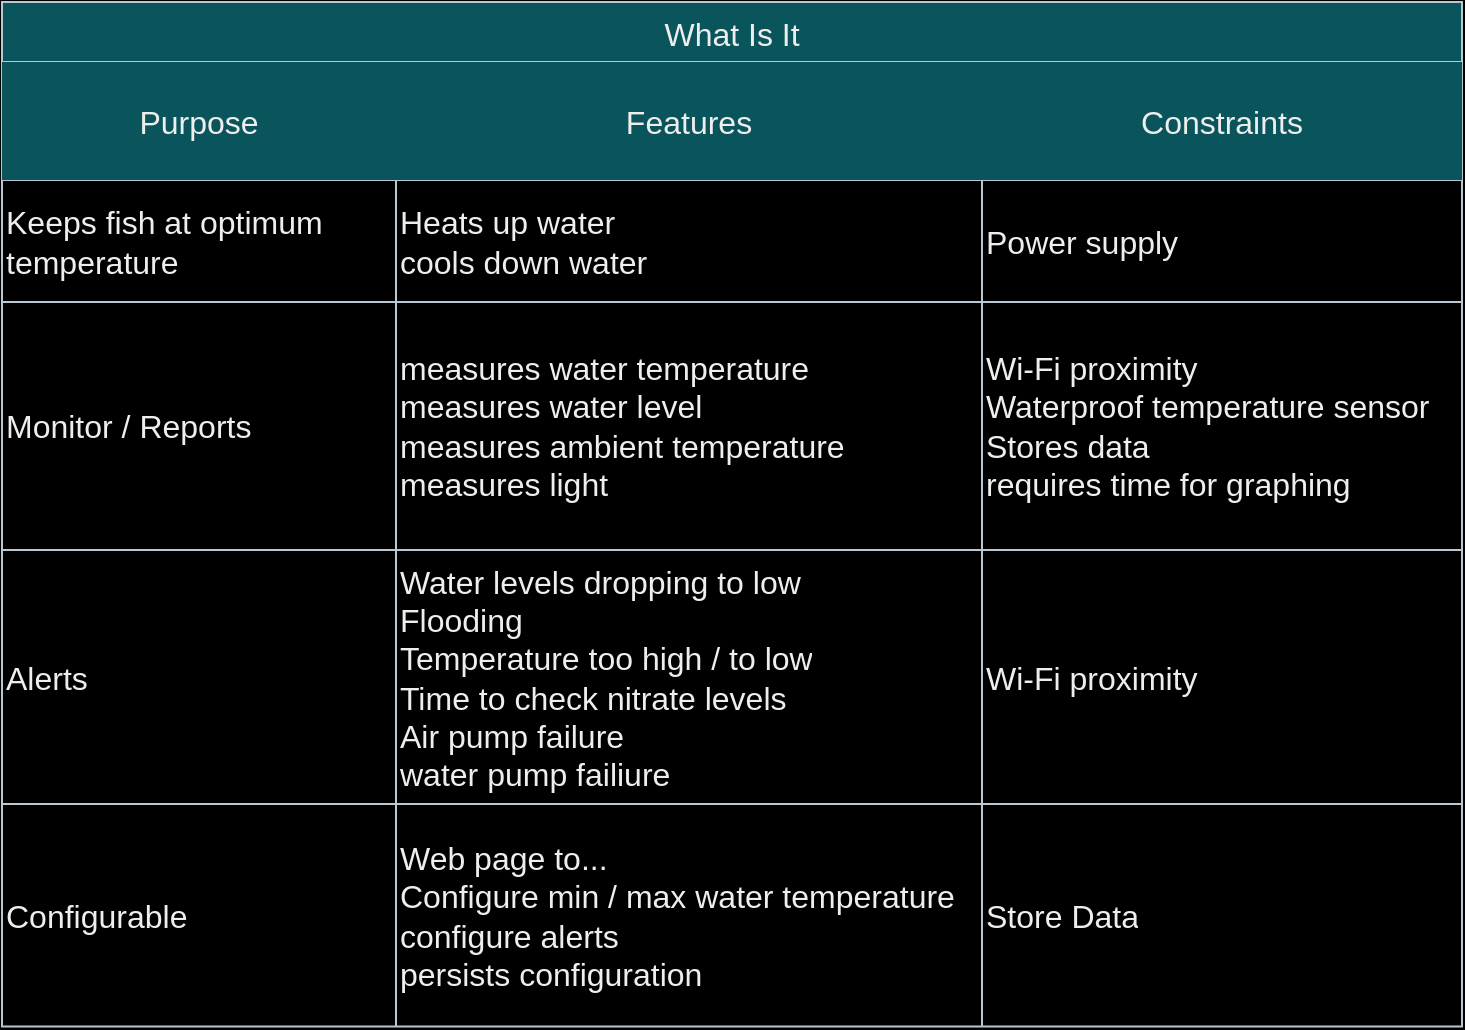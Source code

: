 <mxfile pages="3">
    <diagram id="C5RBs43oDa-KdzZeNtuy" name="What is it">
        <mxGraphModel dx="2600" dy="935" grid="0" gridSize="10" guides="1" tooltips="1" connect="1" arrows="1" fold="1" page="0" pageScale="1" pageWidth="827" pageHeight="1169" background="#000000" math="0" shadow="0">
            <root>
                <mxCell id="WIyWlLk6GJQsqaUBKTNV-0"/>
                <mxCell id="WIyWlLk6GJQsqaUBKTNV-1" parent="WIyWlLk6GJQsqaUBKTNV-0"/>
                <mxCell id="9_BYQ_mh_CTwdwEBVoOh-5" value="What Is It" style="shape=table;startSize=30;container=1;collapsible=0;childLayout=tableLayout;strokeColor=#BAC8D3;fontSize=16;fillColor=#09555B;rowLines=1;columnLines=1;resizeLast=0;comic=0;fontColor=#EEEEEE;labelBackgroundColor=none;" parent="WIyWlLk6GJQsqaUBKTNV-1" vertex="1">
                    <mxGeometry x="40" y="80" width="730" height="512.25" as="geometry"/>
                </mxCell>
                <mxCell id="9_BYQ_mh_CTwdwEBVoOh-6" value="" style="shape=tableRow;horizontal=0;startSize=0;swimlaneHead=0;swimlaneBody=0;strokeColor=#BAC8D3;top=0;left=0;bottom=0;right=0;collapsible=0;dropTarget=0;fillColor=none;points=[[0,0.5],[1,0.5]];portConstraint=eastwest;fontSize=16;labelBackgroundColor=none;fontColor=#EEEEEE;" parent="9_BYQ_mh_CTwdwEBVoOh-5" vertex="1">
                    <mxGeometry y="30" width="730" height="59" as="geometry"/>
                </mxCell>
                <mxCell id="9_BYQ_mh_CTwdwEBVoOh-7" value="Purpose" style="shape=partialRectangle;html=1;whiteSpace=wrap;connectable=0;strokeColor=#BAC8D3;overflow=hidden;fillColor=#09555B;top=0;left=0;bottom=0;right=0;pointerEvents=1;fontSize=16;fontColor=#EEEEEE;labelBackgroundColor=none;" parent="9_BYQ_mh_CTwdwEBVoOh-6" vertex="1">
                    <mxGeometry width="197" height="59" as="geometry">
                        <mxRectangle width="197" height="59" as="alternateBounds"/>
                    </mxGeometry>
                </mxCell>
                <mxCell id="9_BYQ_mh_CTwdwEBVoOh-8" value="Features" style="shape=partialRectangle;html=1;whiteSpace=wrap;connectable=0;strokeColor=#BAC8D3;overflow=hidden;fillColor=#09555B;top=0;left=0;bottom=0;right=0;pointerEvents=1;fontSize=16;fontColor=#EEEEEE;labelBackgroundColor=none;" parent="9_BYQ_mh_CTwdwEBVoOh-6" vertex="1">
                    <mxGeometry x="197" width="293" height="59" as="geometry">
                        <mxRectangle width="293" height="59" as="alternateBounds"/>
                    </mxGeometry>
                </mxCell>
                <mxCell id="9_BYQ_mh_CTwdwEBVoOh-9" value="Constraints" style="shape=partialRectangle;html=1;whiteSpace=wrap;connectable=0;strokeColor=#BAC8D3;overflow=hidden;fillColor=#09555B;top=0;left=0;bottom=0;right=0;pointerEvents=1;fontSize=16;fontColor=#EEEEEE;labelBackgroundColor=none;" parent="9_BYQ_mh_CTwdwEBVoOh-6" vertex="1">
                    <mxGeometry x="490" width="240" height="59" as="geometry">
                        <mxRectangle width="240" height="59" as="alternateBounds"/>
                    </mxGeometry>
                </mxCell>
                <mxCell id="9_BYQ_mh_CTwdwEBVoOh-10" value="" style="shape=tableRow;horizontal=0;startSize=0;swimlaneHead=0;swimlaneBody=0;strokeColor=#BAC8D3;top=0;left=0;bottom=0;right=0;collapsible=0;dropTarget=0;fillColor=none;points=[[0,0.5],[1,0.5]];portConstraint=eastwest;fontSize=16;labelBackgroundColor=none;fontColor=#EEEEEE;" parent="9_BYQ_mh_CTwdwEBVoOh-5" vertex="1">
                    <mxGeometry y="89" width="730" height="61" as="geometry"/>
                </mxCell>
                <mxCell id="9_BYQ_mh_CTwdwEBVoOh-11" value="Keeps fish at optimum temperature" style="shape=partialRectangle;html=1;whiteSpace=wrap;connectable=0;strokeColor=#BAC8D3;overflow=hidden;fillColor=none;top=0;left=0;bottom=0;right=0;pointerEvents=1;fontSize=16;align=left;labelBackgroundColor=none;fontColor=#EEEEEE;" parent="9_BYQ_mh_CTwdwEBVoOh-10" vertex="1">
                    <mxGeometry width="197" height="61" as="geometry">
                        <mxRectangle width="197" height="61" as="alternateBounds"/>
                    </mxGeometry>
                </mxCell>
                <mxCell id="9_BYQ_mh_CTwdwEBVoOh-12" value="&lt;span style=&quot;background-color: initial;&quot;&gt;Heats up water&lt;/span&gt;&lt;br&gt;&lt;span style=&quot;background-color: initial;&quot;&gt;cools down water&lt;/span&gt;" style="shape=partialRectangle;html=1;whiteSpace=wrap;connectable=0;strokeColor=#BAC8D3;overflow=hidden;fillColor=none;top=0;left=0;bottom=0;right=0;pointerEvents=1;fontSize=16;align=left;labelBackgroundColor=none;fontColor=#EEEEEE;" parent="9_BYQ_mh_CTwdwEBVoOh-10" vertex="1">
                    <mxGeometry x="197" width="293" height="61" as="geometry">
                        <mxRectangle width="293" height="61" as="alternateBounds"/>
                    </mxGeometry>
                </mxCell>
                <mxCell id="9_BYQ_mh_CTwdwEBVoOh-13" value="Power supply" style="shape=partialRectangle;html=1;whiteSpace=wrap;connectable=0;strokeColor=#BAC8D3;overflow=hidden;fillColor=none;top=0;left=0;bottom=0;right=0;pointerEvents=1;fontSize=16;align=left;labelBackgroundColor=none;fontColor=#EEEEEE;" parent="9_BYQ_mh_CTwdwEBVoOh-10" vertex="1">
                    <mxGeometry x="490" width="240" height="61" as="geometry">
                        <mxRectangle width="240" height="61" as="alternateBounds"/>
                    </mxGeometry>
                </mxCell>
                <mxCell id="9_BYQ_mh_CTwdwEBVoOh-14" value="" style="shape=tableRow;horizontal=0;startSize=0;swimlaneHead=0;swimlaneBody=0;strokeColor=#BAC8D3;top=0;left=0;bottom=0;right=0;collapsible=0;dropTarget=0;fillColor=none;points=[[0,0.5],[1,0.5]];portConstraint=eastwest;fontSize=16;labelBackgroundColor=none;fontColor=#EEEEEE;" parent="9_BYQ_mh_CTwdwEBVoOh-5" vertex="1">
                    <mxGeometry y="150" width="730" height="124" as="geometry"/>
                </mxCell>
                <mxCell id="9_BYQ_mh_CTwdwEBVoOh-15" value="Monitor / Reports" style="shape=partialRectangle;html=1;whiteSpace=wrap;connectable=0;strokeColor=#BAC8D3;overflow=hidden;fillColor=none;top=0;left=0;bottom=0;right=0;pointerEvents=1;fontSize=16;align=left;labelBackgroundColor=none;fontColor=#EEEEEE;" parent="9_BYQ_mh_CTwdwEBVoOh-14" vertex="1">
                    <mxGeometry width="197" height="124" as="geometry">
                        <mxRectangle width="197" height="124" as="alternateBounds"/>
                    </mxGeometry>
                </mxCell>
                <mxCell id="9_BYQ_mh_CTwdwEBVoOh-16" value="&lt;span style=&quot;background-color: initial;&quot;&gt;&lt;br&gt;measures water temperature&lt;br&gt;measures water level&lt;br&gt;measures ambient temperature&amp;nbsp;&lt;br&gt;&lt;/span&gt;&lt;span style=&quot;background-color: initial;&quot;&gt;measures light&lt;br&gt;&lt;/span&gt;&lt;span style=&quot;background-color: initial;&quot;&gt;&lt;br&gt;&lt;/span&gt;" style="shape=partialRectangle;html=1;whiteSpace=wrap;connectable=0;strokeColor=#BAC8D3;overflow=hidden;fillColor=none;top=0;left=0;bottom=0;right=0;pointerEvents=1;fontSize=16;align=left;labelBackgroundColor=none;fontColor=#EEEEEE;" parent="9_BYQ_mh_CTwdwEBVoOh-14" vertex="1">
                    <mxGeometry x="197" width="293" height="124" as="geometry">
                        <mxRectangle width="293" height="124" as="alternateBounds"/>
                    </mxGeometry>
                </mxCell>
                <mxCell id="9_BYQ_mh_CTwdwEBVoOh-17" value="Wi-Fi proximity&amp;nbsp;&lt;br&gt;Waterproof temperature sensor&lt;br&gt;Stores data&lt;br&gt;requires time for graphing" style="shape=partialRectangle;html=1;whiteSpace=wrap;connectable=0;strokeColor=#BAC8D3;overflow=hidden;fillColor=none;top=0;left=0;bottom=0;right=0;pointerEvents=1;fontSize=16;align=left;labelBackgroundColor=none;fontColor=#EEEEEE;" parent="9_BYQ_mh_CTwdwEBVoOh-14" vertex="1">
                    <mxGeometry x="490" width="240" height="124" as="geometry">
                        <mxRectangle width="240" height="124" as="alternateBounds"/>
                    </mxGeometry>
                </mxCell>
                <mxCell id="9_BYQ_mh_CTwdwEBVoOh-18" style="shape=tableRow;horizontal=0;startSize=0;swimlaneHead=0;swimlaneBody=0;strokeColor=#BAC8D3;top=0;left=0;bottom=0;right=0;collapsible=0;dropTarget=0;fillColor=none;points=[[0,0.5],[1,0.5]];portConstraint=eastwest;fontSize=16;labelBackgroundColor=none;fontColor=#EEEEEE;" parent="9_BYQ_mh_CTwdwEBVoOh-5" vertex="1">
                    <mxGeometry y="274" width="730" height="127" as="geometry"/>
                </mxCell>
                <mxCell id="9_BYQ_mh_CTwdwEBVoOh-19" value="Alerts" style="shape=partialRectangle;html=1;whiteSpace=wrap;connectable=0;strokeColor=#BAC8D3;overflow=hidden;fillColor=none;top=0;left=0;bottom=0;right=0;pointerEvents=1;fontSize=16;align=left;labelBackgroundColor=none;fontColor=#EEEEEE;" parent="9_BYQ_mh_CTwdwEBVoOh-18" vertex="1">
                    <mxGeometry width="197" height="127" as="geometry">
                        <mxRectangle width="197" height="127" as="alternateBounds"/>
                    </mxGeometry>
                </mxCell>
                <mxCell id="9_BYQ_mh_CTwdwEBVoOh-20" value="Water levels dropping to low&lt;br&gt;Flooding&lt;br&gt;Temperature too high / to low&lt;br&gt;Time to check nitrate levels&lt;br&gt;Air pump failure&lt;br&gt;water pump failiure" style="shape=partialRectangle;html=1;whiteSpace=wrap;connectable=0;strokeColor=#BAC8D3;overflow=hidden;fillColor=none;top=0;left=0;bottom=0;right=0;pointerEvents=1;fontSize=16;align=left;labelBackgroundColor=none;fontColor=#EEEEEE;" parent="9_BYQ_mh_CTwdwEBVoOh-18" vertex="1">
                    <mxGeometry x="197" width="293" height="127" as="geometry">
                        <mxRectangle width="293" height="127" as="alternateBounds"/>
                    </mxGeometry>
                </mxCell>
                <mxCell id="9_BYQ_mh_CTwdwEBVoOh-21" value="Wi-Fi proximity&amp;nbsp;" style="shape=partialRectangle;html=1;whiteSpace=wrap;connectable=0;strokeColor=#BAC8D3;overflow=hidden;fillColor=none;top=0;left=0;bottom=0;right=0;pointerEvents=1;fontSize=16;align=left;labelBackgroundColor=none;fontColor=#EEEEEE;" parent="9_BYQ_mh_CTwdwEBVoOh-18" vertex="1">
                    <mxGeometry x="490" width="240" height="127" as="geometry">
                        <mxRectangle width="240" height="127" as="alternateBounds"/>
                    </mxGeometry>
                </mxCell>
                <mxCell id="rs83zKwXsirHdpeBWz3u-0" style="shape=tableRow;horizontal=0;startSize=0;swimlaneHead=0;swimlaneBody=0;strokeColor=#BAC8D3;top=0;left=0;bottom=0;right=0;collapsible=0;dropTarget=0;fillColor=none;points=[[0,0.5],[1,0.5]];portConstraint=eastwest;fontSize=16;labelBackgroundColor=none;fontColor=#EEEEEE;" parent="9_BYQ_mh_CTwdwEBVoOh-5" vertex="1">
                    <mxGeometry y="401" width="730" height="111" as="geometry"/>
                </mxCell>
                <mxCell id="rs83zKwXsirHdpeBWz3u-1" value="Configurable" style="shape=partialRectangle;html=1;whiteSpace=wrap;connectable=0;strokeColor=#BAC8D3;overflow=hidden;fillColor=none;top=0;left=0;bottom=0;right=0;pointerEvents=1;fontSize=16;align=left;labelBackgroundColor=none;fontColor=#EEEEEE;" parent="rs83zKwXsirHdpeBWz3u-0" vertex="1">
                    <mxGeometry width="197" height="111" as="geometry">
                        <mxRectangle width="197" height="111" as="alternateBounds"/>
                    </mxGeometry>
                </mxCell>
                <mxCell id="rs83zKwXsirHdpeBWz3u-2" value="Web page to...&lt;br&gt;Configure min / max water temperature&lt;br&gt;configure alerts&lt;br&gt;persists configuration" style="shape=partialRectangle;html=1;whiteSpace=wrap;connectable=0;strokeColor=#BAC8D3;overflow=hidden;fillColor=none;top=0;left=0;bottom=0;right=0;pointerEvents=1;fontSize=16;align=left;labelBackgroundColor=none;fontColor=#EEEEEE;" parent="rs83zKwXsirHdpeBWz3u-0" vertex="1">
                    <mxGeometry x="197" width="293" height="111" as="geometry">
                        <mxRectangle width="293" height="111" as="alternateBounds"/>
                    </mxGeometry>
                </mxCell>
                <mxCell id="rs83zKwXsirHdpeBWz3u-3" value="Store Data" style="shape=partialRectangle;html=1;whiteSpace=wrap;connectable=0;strokeColor=#BAC8D3;overflow=hidden;fillColor=none;top=0;left=0;bottom=0;right=0;pointerEvents=1;fontSize=16;align=left;labelBackgroundColor=none;fontColor=#EEEEEE;" parent="rs83zKwXsirHdpeBWz3u-0" vertex="1">
                    <mxGeometry x="490" width="240" height="111" as="geometry">
                        <mxRectangle width="240" height="111" as="alternateBounds"/>
                    </mxGeometry>
                </mxCell>
            </root>
        </mxGraphModel>
    </diagram>
    <diagram id="vVWoFjoc36j2dcc5wbtc" name="What does it do">
        <mxGraphModel dx="2954" dy="1516" grid="0" gridSize="10" guides="1" tooltips="1" connect="1" arrows="1" fold="1" page="0" pageScale="1" pageWidth="827" pageHeight="1169" background="#000000" math="0" shadow="0">
            <root>
                <mxCell id="0"/>
                <mxCell id="1" parent="0"/>
                <mxCell id="qg5yj3WqLoe9SDlq6ATU-5" style="edgeStyle=orthogonalEdgeStyle;rounded=1;orthogonalLoop=1;jettySize=auto;html=1;entryX=0.5;entryY=0;entryDx=0;entryDy=0;fillColor=#F2CC8F;strokeColor=#E07A5F;labelBackgroundColor=none;fontColor=default;" parent="1" source="QSJN1BJY4Z1m-P7zK_sO-2" edge="1">
                    <mxGeometry relative="1" as="geometry">
                        <mxPoint x="192.171" y="121.276" as="targetPoint"/>
                    </mxGeometry>
                </mxCell>
                <mxCell id="QSJN1BJY4Z1m-P7zK_sO-2" value="get Water temperature" style="rounded=1;whiteSpace=wrap;html=1;comic=0;strokeColor=#E07A5F;container=0;fillColor=#F2CC8F;fontColor=#393C56;labelBackgroundColor=none;" parent="1" vertex="1">
                    <mxGeometry x="144.063" y="40.241" width="96.216" height="48.621" as="geometry"/>
                </mxCell>
                <mxCell id="9aHNJYTX9Nb5x3PynHqo-3" value="" style="edgeStyle=orthogonalEdgeStyle;rounded=1;orthogonalLoop=1;jettySize=auto;html=1;fillColor=#F2CC8F;strokeColor=#E07A5F;labelBackgroundColor=none;fontColor=default;" parent="1" source="9aHNJYTX9Nb5x3PynHqo-2" target="QSJN1BJY4Z1m-P7zK_sO-2" edge="1">
                    <mxGeometry relative="1" as="geometry"/>
                </mxCell>
                <mxCell id="9aHNJYTX9Nb5x3PynHqo-2" value="" style="ellipse;whiteSpace=wrap;html=1;aspect=fixed;comic=0;strokeColor=#E07A5F;container=0;fillColor=#F2CC8F;fontColor=#393C56;labelBackgroundColor=none;rounded=1;" parent="1" vertex="1">
                    <mxGeometry x="160.099" y="-57" width="62.997" height="62.997" as="geometry"/>
                </mxCell>
                <mxCell id="qg5yj3WqLoe9SDlq6ATU-6" value="water temperature&amp;nbsp; &amp;gt; threshold" style="rhombus;whiteSpace=wrap;html=1;comic=0;strokeColor=#E07A5F;container=0;fillColor=#F2CC8F;fontColor=#393C56;labelBackgroundColor=none;rounded=1;" parent="1" vertex="1">
                    <mxGeometry x="116" y="121.276" width="152.342" height="81.034" as="geometry"/>
                </mxCell>
                <mxCell id="qg5yj3WqLoe9SDlq6ATU-7" value="Turn on cooler" style="rounded=1;whiteSpace=wrap;html=1;comic=0;strokeColor=#E07A5F;container=0;fillColor=#F2CC8F;fontColor=#393C56;labelBackgroundColor=none;" parent="1" vertex="1">
                    <mxGeometry x="315.649" y="137.483" width="96.216" height="48.621" as="geometry"/>
                </mxCell>
                <mxCell id="qg5yj3WqLoe9SDlq6ATU-8" value="y" style="edgeStyle=orthogonalEdgeStyle;rounded=1;orthogonalLoop=1;jettySize=auto;html=1;entryX=0;entryY=0.5;entryDx=0;entryDy=0;fillColor=#F2CC8F;strokeColor=#E07A5F;labelBackgroundColor=none;fontColor=default;" parent="1" source="qg5yj3WqLoe9SDlq6ATU-6" target="qg5yj3WqLoe9SDlq6ATU-7" edge="1">
                    <mxGeometry relative="1" as="geometry"/>
                </mxCell>
                <mxCell id="qg5yj3WqLoe9SDlq6ATU-16" value="y" style="edgeStyle=orthogonalEdgeStyle;rounded=1;orthogonalLoop=1;jettySize=auto;html=1;fillColor=#F2CC8F;strokeColor=#E07A5F;labelBackgroundColor=none;fontColor=default;" parent="1" source="qg5yj3WqLoe9SDlq6ATU-9" edge="1">
                    <mxGeometry relative="1" as="geometry">
                        <mxPoint x="312.441" y="267.138" as="targetPoint"/>
                    </mxGeometry>
                </mxCell>
                <mxCell id="qg5yj3WqLoe9SDlq6ATU-9" value="water temperature &amp;lt; threshold" style="rhombus;whiteSpace=wrap;html=1;comic=0;strokeColor=#E07A5F;container=0;fillColor=#F2CC8F;fontColor=#393C56;labelBackgroundColor=none;rounded=1;" parent="1" vertex="1">
                    <mxGeometry x="116" y="226.621" width="152.342" height="81.034" as="geometry"/>
                </mxCell>
                <mxCell id="qg5yj3WqLoe9SDlq6ATU-22" style="edgeStyle=orthogonalEdgeStyle;rounded=1;orthogonalLoop=1;jettySize=auto;html=1;entryX=0.5;entryY=0;entryDx=0;entryDy=0;fillColor=#F2CC8F;strokeColor=#E07A5F;labelBackgroundColor=none;fontColor=default;" parent="1" source="qg5yj3WqLoe9SDlq6ATU-6" target="qg5yj3WqLoe9SDlq6ATU-9" edge="1">
                    <mxGeometry relative="1" as="geometry"/>
                </mxCell>
                <mxCell id="WbqoNIaJCQt_Ov3SYyTj-2" style="edgeStyle=orthogonalEdgeStyle;rounded=1;orthogonalLoop=1;jettySize=auto;html=1;entryX=1;entryY=0.5;entryDx=0;entryDy=0;labelBackgroundColor=none;strokeColor=#E07A5F;fontColor=default;" parent="1" source="qg5yj3WqLoe9SDlq6ATU-11" target="K2LwD3P0O6qWdHSuhZHF-4" edge="1">
                    <mxGeometry relative="1" as="geometry">
                        <mxPoint x="628" y="161.793" as="targetPoint"/>
                        <Array as="points">
                            <mxPoint x="700" y="162"/>
                            <mxPoint x="700" y="489"/>
                        </Array>
                    </mxGeometry>
                </mxCell>
                <mxCell id="qg5yj3WqLoe9SDlq6ATU-11" value="Turn off heater" style="rounded=1;whiteSpace=wrap;html=1;comic=0;strokeColor=#E07A5F;container=0;fillColor=#F2CC8F;fontColor=#393C56;labelBackgroundColor=none;" parent="1" vertex="1">
                    <mxGeometry x="464.784" y="137.483" width="96.216" height="48.621" as="geometry"/>
                </mxCell>
                <mxCell id="qg5yj3WqLoe9SDlq6ATU-12" style="edgeStyle=orthogonalEdgeStyle;rounded=1;orthogonalLoop=1;jettySize=auto;html=1;entryX=0;entryY=0.5;entryDx=0;entryDy=0;fillColor=#F2CC8F;strokeColor=#E07A5F;labelBackgroundColor=none;fontColor=default;" parent="1" source="qg5yj3WqLoe9SDlq6ATU-7" target="qg5yj3WqLoe9SDlq6ATU-11" edge="1">
                    <mxGeometry relative="1" as="geometry">
                        <Array as="points">
                            <mxPoint x="446" y="162"/>
                            <mxPoint x="446" y="162"/>
                        </Array>
                    </mxGeometry>
                </mxCell>
                <mxCell id="qg5yj3WqLoe9SDlq6ATU-14" value="Turn off cooler" style="rounded=1;whiteSpace=wrap;html=1;comic=0;strokeColor=#E07A5F;container=0;fillColor=#F2CC8F;fontColor=#393C56;labelBackgroundColor=none;" parent="1" vertex="1">
                    <mxGeometry x="315.649" y="242.828" width="96.216" height="48.621" as="geometry"/>
                </mxCell>
                <mxCell id="WbqoNIaJCQt_Ov3SYyTj-4" style="edgeStyle=orthogonalEdgeStyle;rounded=1;orthogonalLoop=1;jettySize=auto;html=1;exitX=1;exitY=0.5;exitDx=0;exitDy=0;entryX=1;entryY=0.5;entryDx=0;entryDy=0;strokeColor=#E07A5F;fontColor=default;fillColor=#F2CC8F;labelBackgroundColor=none;" parent="1" source="qg5yj3WqLoe9SDlq6ATU-15" target="K2LwD3P0O6qWdHSuhZHF-4" edge="1">
                    <mxGeometry relative="1" as="geometry">
                        <Array as="points">
                            <mxPoint x="701" y="267"/>
                            <mxPoint x="701" y="489"/>
                        </Array>
                    </mxGeometry>
                </mxCell>
                <mxCell id="qg5yj3WqLoe9SDlq6ATU-15" value="Turn on heater" style="rounded=1;whiteSpace=wrap;html=1;comic=0;strokeColor=#E07A5F;container=0;fillColor=#F2CC8F;fontColor=#393C56;labelBackgroundColor=none;" parent="1" vertex="1">
                    <mxGeometry x="464.784" y="242.828" width="96.216" height="48.621" as="geometry"/>
                </mxCell>
                <mxCell id="qg5yj3WqLoe9SDlq6ATU-13" style="edgeStyle=orthogonalEdgeStyle;rounded=1;orthogonalLoop=1;jettySize=auto;html=1;entryX=0;entryY=0.5;entryDx=0;entryDy=0;fillColor=#F2CC8F;strokeColor=#E07A5F;labelBackgroundColor=none;fontColor=default;" parent="1" source="qg5yj3WqLoe9SDlq6ATU-14" target="qg5yj3WqLoe9SDlq6ATU-15" edge="1">
                    <mxGeometry relative="1" as="geometry"/>
                </mxCell>
                <mxCell id="WbqoNIaJCQt_Ov3SYyTj-3" style="edgeStyle=orthogonalEdgeStyle;rounded=1;orthogonalLoop=1;jettySize=auto;html=1;entryX=0.5;entryY=0;entryDx=0;entryDy=0;strokeColor=#E07A5F;fontColor=default;fillColor=#F2CC8F;labelBackgroundColor=none;" parent="1" source="qg5yj3WqLoe9SDlq6ATU-17" target="K2LwD3P0O6qWdHSuhZHF-4" edge="1">
                    <mxGeometry relative="1" as="geometry"/>
                </mxCell>
                <mxCell id="qg5yj3WqLoe9SDlq6ATU-17" value="water temperature &lt;br&gt;in range" style="rhombus;whiteSpace=wrap;html=1;comic=0;strokeColor=#E07A5F;container=0;fillColor=#F2CC8F;fontColor=#393C56;labelBackgroundColor=none;rounded=1;" parent="1" vertex="1">
                    <mxGeometry x="116" y="331.966" width="152.342" height="81.034" as="geometry"/>
                </mxCell>
                <mxCell id="qg5yj3WqLoe9SDlq6ATU-23" style="edgeStyle=orthogonalEdgeStyle;rounded=1;orthogonalLoop=1;jettySize=auto;html=1;entryX=0.5;entryY=0;entryDx=0;entryDy=0;fillColor=#F2CC8F;strokeColor=#E07A5F;labelBackgroundColor=none;fontColor=default;" parent="1" source="qg5yj3WqLoe9SDlq6ATU-9" target="qg5yj3WqLoe9SDlq6ATU-17" edge="1">
                    <mxGeometry relative="1" as="geometry"/>
                </mxCell>
                <mxCell id="qg5yj3WqLoe9SDlq6ATU-18" value="Turn off cooler" style="rounded=1;whiteSpace=wrap;html=1;comic=0;strokeColor=#E07A5F;container=0;fillColor=#F2CC8F;fontColor=#393C56;labelBackgroundColor=none;" parent="1" vertex="1">
                    <mxGeometry x="304.423" y="348.172" width="96.216" height="48.621" as="geometry"/>
                </mxCell>
                <mxCell id="qg5yj3WqLoe9SDlq6ATU-20" value="y" style="edgeStyle=orthogonalEdgeStyle;rounded=1;orthogonalLoop=1;jettySize=auto;html=1;entryX=0;entryY=0.5;entryDx=0;entryDy=0;fillColor=#F2CC8F;strokeColor=#E07A5F;labelBackgroundColor=none;fontColor=default;" parent="1" source="qg5yj3WqLoe9SDlq6ATU-17" target="qg5yj3WqLoe9SDlq6ATU-18" edge="1">
                    <mxGeometry relative="1" as="geometry"/>
                </mxCell>
                <mxCell id="WbqoNIaJCQt_Ov3SYyTj-5" style="edgeStyle=orthogonalEdgeStyle;rounded=1;orthogonalLoop=1;jettySize=auto;html=1;entryX=1;entryY=0.5;entryDx=0;entryDy=0;strokeColor=#E07A5F;fontColor=default;fillColor=#F2CC8F;labelBackgroundColor=none;" parent="1" source="qg5yj3WqLoe9SDlq6ATU-19" target="K2LwD3P0O6qWdHSuhZHF-4" edge="1">
                    <mxGeometry relative="1" as="geometry">
                        <Array as="points">
                            <mxPoint x="701" y="373"/>
                            <mxPoint x="701" y="489"/>
                        </Array>
                    </mxGeometry>
                </mxCell>
                <mxCell id="qg5yj3WqLoe9SDlq6ATU-19" value="Turn off heater" style="rounded=1;whiteSpace=wrap;html=1;comic=0;strokeColor=#E07A5F;container=0;fillColor=#F2CC8F;fontColor=#393C56;labelBackgroundColor=none;" parent="1" vertex="1">
                    <mxGeometry x="468.794" y="348.172" width="88.198" height="48.621" as="geometry"/>
                </mxCell>
                <mxCell id="qg5yj3WqLoe9SDlq6ATU-21" style="edgeStyle=orthogonalEdgeStyle;rounded=1;orthogonalLoop=1;jettySize=auto;html=1;fillColor=#F2CC8F;strokeColor=#E07A5F;labelBackgroundColor=none;fontColor=default;" parent="1" source="qg5yj3WqLoe9SDlq6ATU-18" target="qg5yj3WqLoe9SDlq6ATU-19" edge="1">
                    <mxGeometry relative="1" as="geometry"/>
                </mxCell>
                <mxCell id="K2LwD3P0O6qWdHSuhZHF-3" value="&lt;span style=&quot;color: rgb(255, 255, 255); font-family: Helvetica; font-size: 16px; font-style: normal; font-variant-ligatures: normal; font-variant-caps: normal; font-weight: 400; letter-spacing: normal; orphans: 2; text-align: left; text-indent: 0px; text-transform: none; widows: 2; word-spacing: 0px; -webkit-text-stroke-width: 0px; background-color: rgb(24, 20, 29); text-decoration-thickness: initial; text-decoration-style: initial; text-decoration-color: initial; float: none; display: inline !important;&quot;&gt;Keeps fish at optimum temperature&lt;/span&gt;" style="text;whiteSpace=wrap;html=1;fontColor=#393C56;labelBackgroundColor=none;rounded=1;" parent="1" vertex="1">
                    <mxGeometry x="79.998" y="-100.996" width="277" height="41" as="geometry"/>
                </mxCell>
                <mxCell id="WbqoNIaJCQt_Ov3SYyTj-6" style="edgeStyle=orthogonalEdgeStyle;rounded=1;orthogonalLoop=1;jettySize=auto;html=1;exitX=0;exitY=0.5;exitDx=0;exitDy=0;strokeColor=#E07A5F;fontColor=default;fillColor=#F2CC8F;entryX=0;entryY=0.5;entryDx=0;entryDy=0;labelBackgroundColor=none;" parent="1" source="K2LwD3P0O6qWdHSuhZHF-4" target="9aHNJYTX9Nb5x3PynHqo-2" edge="1">
                    <mxGeometry relative="1" as="geometry">
                        <mxPoint x="72.448" y="13" as="targetPoint"/>
                        <Array as="points">
                            <mxPoint x="72" y="489"/>
                            <mxPoint x="72" y="-25"/>
                        </Array>
                    </mxGeometry>
                </mxCell>
                <mxCell id="K2LwD3P0O6qWdHSuhZHF-4" value="Delay" style="rounded=1;whiteSpace=wrap;html=1;labelBackgroundColor=none;fontColor=#393C56;fillColor=#F2CC8F;strokeColor=#E07A5F;" parent="1" vertex="1">
                    <mxGeometry x="131.6" y="459" width="120" height="60" as="geometry"/>
                </mxCell>
                <mxCell id="NA375p0lMQH4v8-VYEml-1" value="&lt;span style=&quot;color: rgb(238, 238, 238); font-family: Helvetica; font-size: 16px; font-style: normal; font-variant-ligatures: normal; font-variant-caps: normal; font-weight: 400; letter-spacing: normal; orphans: 2; text-align: left; text-indent: 0px; text-transform: none; widows: 2; word-spacing: 0px; -webkit-text-stroke-width: 0px; background-color: rgb(24, 20, 29); text-decoration-thickness: initial; text-decoration-style: initial; text-decoration-color: initial; float: none; display: inline !important;&quot;&gt;Monitor / Reports&lt;/span&gt;" style="text;whiteSpace=wrap;html=1;fontColor=#393C56;rounded=1;labelBackgroundColor=none;" parent="1" vertex="1">
                    <mxGeometry x="1079.002" y="-118.999" width="151" height="41" as="geometry"/>
                </mxCell>
                <mxCell id="gCNG7wdExlEgFWwGygNY-5" style="edgeStyle=none;html=1;strokeColor=#E07A5F;fontColor=default;labelBackgroundColor=none;" parent="1" source="NA375p0lMQH4v8-VYEml-2" edge="1">
                    <mxGeometry relative="1" as="geometry">
                        <mxPoint x="1145" y="51.833" as="targetPoint"/>
                    </mxGeometry>
                </mxCell>
                <mxCell id="NA375p0lMQH4v8-VYEml-2" value="" style="ellipse;whiteSpace=wrap;html=1;aspect=fixed;labelBackgroundColor=none;fontColor=#393C56;rounded=1;fillColor=#F2CC8F;strokeColor=#E07A5F;" parent="1" vertex="1">
                    <mxGeometry x="1105" y="-66" width="80" height="80" as="geometry"/>
                </mxCell>
                <mxCell id="gCNG7wdExlEgFWwGygNY-6" style="edgeStyle=none;html=1;strokeColor=#E07A5F;fontColor=default;labelBackgroundColor=none;" parent="1" source="NA375p0lMQH4v8-VYEml-3" edge="1">
                    <mxGeometry relative="1" as="geometry">
                        <mxPoint x="1145" y="145.167" as="targetPoint"/>
                    </mxGeometry>
                </mxCell>
                <mxCell id="NA375p0lMQH4v8-VYEml-3" value="Get water tempreture" style="rounded=1;whiteSpace=wrap;html=1;labelBackgroundColor=none;fontColor=#393C56;fillColor=#F2CC8F;strokeColor=#E07A5F;" parent="1" vertex="1">
                    <mxGeometry x="1085" y="52" width="120" height="60" as="geometry"/>
                </mxCell>
                <mxCell id="gCNG7wdExlEgFWwGygNY-7" style="edgeStyle=none;html=1;entryX=0.5;entryY=0;entryDx=0;entryDy=0;strokeColor=#E07A5F;fontColor=default;labelBackgroundColor=none;" parent="1" source="NA375p0lMQH4v8-VYEml-4" target="CQJP1kK7H0EfQ4EXsXBG-1" edge="1">
                    <mxGeometry relative="1" as="geometry"/>
                </mxCell>
                <mxCell id="NA375p0lMQH4v8-VYEml-4" value="Get water level" style="rounded=1;whiteSpace=wrap;html=1;labelBackgroundColor=none;fontColor=#393C56;fillColor=#F2CC8F;strokeColor=#E07A5F;" parent="1" vertex="1">
                    <mxGeometry x="1085" y="146" width="120" height="60" as="geometry"/>
                </mxCell>
                <mxCell id="gCNG7wdExlEgFWwGygNY-8" style="edgeStyle=none;html=1;entryX=0.5;entryY=0;entryDx=0;entryDy=0;strokeColor=#E07A5F;fontColor=default;labelBackgroundColor=none;" parent="1" source="CQJP1kK7H0EfQ4EXsXBG-1" target="BKj5QQEeOpvoHn1Ut8gC-1" edge="1">
                    <mxGeometry relative="1" as="geometry"/>
                </mxCell>
                <mxCell id="CQJP1kK7H0EfQ4EXsXBG-1" value="Get air temprature" style="rounded=1;whiteSpace=wrap;html=1;labelBackgroundColor=none;fontColor=#393C56;fillColor=#F2CC8F;strokeColor=#E07A5F;" parent="1" vertex="1">
                    <mxGeometry x="1085" y="235" width="120" height="60" as="geometry"/>
                </mxCell>
                <mxCell id="gCNG7wdExlEgFWwGygNY-9" style="edgeStyle=none;html=1;entryX=0.5;entryY=0;entryDx=0;entryDy=0;strokeColor=#E07A5F;fontColor=default;labelBackgroundColor=none;" parent="1" source="BKj5QQEeOpvoHn1Ut8gC-1" target="gCNG7wdExlEgFWwGygNY-1" edge="1">
                    <mxGeometry relative="1" as="geometry"/>
                </mxCell>
                <mxCell id="BKj5QQEeOpvoHn1Ut8gC-1" value="get light level" style="rounded=1;whiteSpace=wrap;html=1;labelBackgroundColor=none;fontColor=#393C56;fillColor=#F2CC8F;strokeColor=#E07A5F;" parent="1" vertex="1">
                    <mxGeometry x="1085" y="322" width="120" height="60" as="geometry"/>
                </mxCell>
                <mxCell id="gCNG7wdExlEgFWwGygNY-10" value="n" style="edgeStyle=none;html=1;entryX=0;entryY=0.5;entryDx=0;entryDy=0;strokeColor=#E07A5F;fontColor=default;labelBackgroundColor=none;" parent="1" source="gCNG7wdExlEgFWwGygNY-1" target="gCNG7wdExlEgFWwGygNY-2" edge="1">
                    <mxGeometry relative="1" as="geometry"/>
                </mxCell>
                <mxCell id="gCNG7wdExlEgFWwGygNY-15" style="edgeStyle=orthogonalEdgeStyle;rounded=1;html=1;entryX=0.5;entryY=0;entryDx=0;entryDy=0;strokeColor=#E07A5F;fontColor=default;labelBackgroundColor=none;" parent="1" source="gCNG7wdExlEgFWwGygNY-1" target="gCNG7wdExlEgFWwGygNY-3" edge="1">
                    <mxGeometry relative="1" as="geometry"/>
                </mxCell>
                <mxCell id="gCNG7wdExlEgFWwGygNY-1" value="Has Time" style="rhombus;whiteSpace=wrap;html=1;labelBackgroundColor=none;fontColor=#393C56;rounded=1;fillColor=#F2CC8F;strokeColor=#E07A5F;" parent="1" vertex="1">
                    <mxGeometry x="1034" y="416" width="222" height="103" as="geometry"/>
                </mxCell>
                <mxCell id="gCNG7wdExlEgFWwGygNY-13" style="edgeStyle=orthogonalEdgeStyle;rounded=1;html=1;strokeColor=#E07A5F;fontColor=default;entryX=1;entryY=0.75;entryDx=0;entryDy=0;labelBackgroundColor=none;" parent="1" source="gCNG7wdExlEgFWwGygNY-2" target="gCNG7wdExlEgFWwGygNY-3" edge="1">
                    <mxGeometry relative="1" as="geometry">
                        <mxPoint x="1356" y="594" as="targetPoint"/>
                        <Array as="points">
                            <mxPoint x="1398" y="595"/>
                        </Array>
                    </mxGeometry>
                </mxCell>
                <mxCell id="gCNG7wdExlEgFWwGygNY-2" value="Grt NTP time" style="rounded=1;whiteSpace=wrap;html=1;labelBackgroundColor=none;fontColor=#393C56;fillColor=#F2CC8F;strokeColor=#E07A5F;" parent="1" vertex="1">
                    <mxGeometry x="1346" y="438" width="120" height="60" as="geometry"/>
                </mxCell>
                <mxCell id="gCNG7wdExlEgFWwGygNY-16" style="edgeStyle=orthogonalEdgeStyle;rounded=1;html=1;strokeColor=#E07A5F;fontColor=default;labelBackgroundColor=none;" parent="1" source="gCNG7wdExlEgFWwGygNY-3" edge="1">
                    <mxGeometry relative="1" as="geometry">
                        <mxPoint x="1145" y="642.25" as="targetPoint"/>
                    </mxGeometry>
                </mxCell>
                <mxCell id="gCNG7wdExlEgFWwGygNY-3" value="log record" style="rounded=1;whiteSpace=wrap;html=1;labelBackgroundColor=none;fontColor=#393C56;fillColor=#F2CC8F;strokeColor=#E07A5F;" parent="1" vertex="1">
                    <mxGeometry x="1085" y="550" width="120" height="60" as="geometry"/>
                </mxCell>
                <mxCell id="gCNG7wdExlEgFWwGygNY-14" style="edgeStyle=orthogonalEdgeStyle;rounded=1;html=1;entryX=0;entryY=0.5;entryDx=0;entryDy=0;strokeColor=#E07A5F;fontColor=default;labelBackgroundColor=none;" parent="1" source="gCNG7wdExlEgFWwGygNY-4" target="NA375p0lMQH4v8-VYEml-2" edge="1">
                    <mxGeometry relative="1" as="geometry">
                        <Array as="points">
                            <mxPoint x="1003" y="673"/>
                            <mxPoint x="1003" y="-26"/>
                        </Array>
                    </mxGeometry>
                </mxCell>
                <mxCell id="gCNG7wdExlEgFWwGygNY-4" value="Delay" style="rounded=1;whiteSpace=wrap;html=1;labelBackgroundColor=none;fontColor=#393C56;fillColor=#F2CC8F;strokeColor=#E07A5F;" parent="1" vertex="1">
                    <mxGeometry x="1085" y="643" width="120" height="60" as="geometry"/>
                </mxCell>
                <mxCell id="tw-JjLDrIcfadiDn6p8j-1" value="&lt;span style=&quot;color: rgb(238, 238, 238); font-family: Helvetica; font-size: 16px; font-style: normal; font-variant-ligatures: normal; font-variant-caps: normal; font-weight: 400; letter-spacing: normal; orphans: 2; text-align: left; text-indent: 0px; text-transform: none; widows: 2; word-spacing: 0px; -webkit-text-stroke-width: 0px; background-color: rgb(24, 20, 29); text-decoration-thickness: initial; text-decoration-style: initial; text-decoration-color: initial; float: none; display: inline !important;&quot;&gt;Alerts&lt;/span&gt;" style="text;whiteSpace=wrap;html=1;fontSize=20;fontFamily=Architects Daughter;" parent="1" vertex="1">
                    <mxGeometry x="1694" y="-121.5" width="69" height="46" as="geometry"/>
                </mxCell>
                <mxCell id="tw-JjLDrIcfadiDn6p8j-4" style="edgeStyle=none;sketch=1;hachureGap=4;jiggle=2;curveFitting=1;html=1;fontFamily=Architects Daughter;fontSource=https%3A%2F%2Ffonts.googleapis.com%2Fcss%3Ffamily%3DArchitects%2BDaughter;fontSize=16;" parent="1" source="tw-JjLDrIcfadiDn6p8j-2" target="tw-JjLDrIcfadiDn6p8j-3" edge="1">
                    <mxGeometry relative="1" as="geometry">
                        <mxPoint x="1723" y="62" as="targetPoint"/>
                    </mxGeometry>
                </mxCell>
                <mxCell id="tw-JjLDrIcfadiDn6p8j-2" value="" style="ellipse;whiteSpace=wrap;html=1;aspect=fixed;labelBackgroundColor=none;fontColor=#393C56;rounded=1;fillColor=#F2CC8F;strokeColor=#E07A5F;" parent="1" vertex="1">
                    <mxGeometry x="1683" y="-57" width="80" height="80" as="geometry"/>
                </mxCell>
                <mxCell id="tw-JjLDrIcfadiDn6p8j-3" value="Get water tempreture" style="rounded=1;whiteSpace=wrap;html=1;labelBackgroundColor=none;fontColor=#393C56;fillColor=#F2CC8F;strokeColor=#E07A5F;" parent="1" vertex="1">
                    <mxGeometry x="1663" y="69" width="120" height="60" as="geometry"/>
                </mxCell>
            </root>
        </mxGraphModel>
    </diagram>
    <diagram id="NmOTVu_ngykx_uhn5kYP" name="What does it have">
        <mxGraphModel dx="2600" dy="935" grid="1" gridSize="10" guides="1" tooltips="1" connect="1" arrows="1" fold="1" page="1" pageScale="1" pageWidth="827" pageHeight="1169" background="#FFFFFF" math="0" shadow="0">
            <root>
                <mxCell id="0"/>
                <mxCell id="1" parent="0"/>
                <mxCell id="5T4jFZeErgpfJG6hcSKD-2" value="Air temperature sensor" style="rounded=0;whiteSpace=wrap;html=1;" parent="1" vertex="1">
                    <mxGeometry x="720" y="740" width="120" height="60" as="geometry"/>
                </mxCell>
                <mxCell id="5T4jFZeErgpfJG6hcSKD-3" value="Depth Guage" style="rounded=0;whiteSpace=wrap;html=1;" parent="1" vertex="1">
                    <mxGeometry x="720" y="1010" width="120" height="60" as="geometry"/>
                </mxCell>
                <mxCell id="5T4jFZeErgpfJG6hcSKD-4" value="Web server" style="rounded=0;whiteSpace=wrap;html=1;" parent="1" vertex="1">
                    <mxGeometry x="720" y="1090" width="120" height="60" as="geometry"/>
                </mxCell>
                <mxCell id="SeignzhbyKTiPHUcO6mX-1" value="Water heater" style="rounded=0;whiteSpace=wrap;html=1;" parent="1" vertex="1">
                    <mxGeometry x="720" y="830" width="120" height="60" as="geometry"/>
                </mxCell>
                <mxCell id="SeignzhbyKTiPHUcO6mX-2" value="Water cooler" style="rounded=0;whiteSpace=wrap;html=1;" parent="1" vertex="1">
                    <mxGeometry x="720" y="920" width="120" height="60" as="geometry"/>
                </mxCell>
                <mxCell id="6POkyActtGihKnJVCxez-1" value="SD Card" style="rounded=0;whiteSpace=wrap;html=1;" parent="1" vertex="1">
                    <mxGeometry x="720" y="1180" width="120" height="60" as="geometry"/>
                </mxCell>
                <mxCell id="6POkyActtGihKnJVCxez-48" value="Assets" style="childLayout=tableLayout;recursiveResize=0;strokeColor=#98bf21;fillColor=#A7C942;shadow=1;" parent="1" vertex="1">
                    <mxGeometry x="110" y="410" width="980" height="214" as="geometry"/>
                </mxCell>
                <mxCell id="6POkyActtGihKnJVCxez-127" style="shape=tableRow;horizontal=0;startSize=0;swimlaneHead=0;swimlaneBody=0;top=0;left=0;bottom=0;right=0;dropTarget=0;collapsible=0;recursiveResize=0;expand=0;fontStyle=0;strokeColor=inherit;fillColor=#ffffff;" parent="6POkyActtGihKnJVCxez-48" vertex="1">
                    <mxGeometry width="980" height="33" as="geometry"/>
                </mxCell>
                <mxCell id="6POkyActtGihKnJVCxez-128" value="Hardware" style="connectable=0;recursiveResize=0;strokeColor=inherit;fillColor=#A7C942;align=center;fontStyle=1;fontColor=#FFFFFF;html=1;rowspan=1;colspan=4;" parent="6POkyActtGihKnJVCxez-127" vertex="1">
                    <mxGeometry width="980" height="33" as="geometry">
                        <mxRectangle width="230" height="33" as="alternateBounds"/>
                    </mxGeometry>
                </mxCell>
                <mxCell id="6POkyActtGihKnJVCxez-129" style="connectable=0;recursiveResize=0;strokeColor=inherit;fillColor=#A7C942;align=center;fontStyle=1;fontColor=#FFFFFF;html=1;" parent="6POkyActtGihKnJVCxez-127" vertex="1" visible="0">
                    <mxGeometry x="230" width="350" height="33" as="geometry">
                        <mxRectangle width="350" height="33" as="alternateBounds"/>
                    </mxGeometry>
                </mxCell>
                <mxCell id="6POkyActtGihKnJVCxez-130" style="connectable=0;recursiveResize=0;strokeColor=inherit;fillColor=#A7C942;align=center;fontStyle=1;fontColor=#FFFFFF;html=1;" parent="6POkyActtGihKnJVCxez-127" vertex="1" visible="0">
                    <mxGeometry x="580" width="200" height="33" as="geometry">
                        <mxRectangle width="200" height="33" as="alternateBounds"/>
                    </mxGeometry>
                </mxCell>
                <mxCell id="6POkyActtGihKnJVCxez-131" style="connectable=0;recursiveResize=0;strokeColor=inherit;fillColor=#A7C942;align=center;fontStyle=1;fontColor=#FFFFFF;html=1;" parent="6POkyActtGihKnJVCxez-127" vertex="1" visible="0">
                    <mxGeometry x="780" width="200" height="33" as="geometry">
                        <mxRectangle width="200" height="33" as="alternateBounds"/>
                    </mxGeometry>
                </mxCell>
                <mxCell id="6POkyActtGihKnJVCxez-49" style="shape=tableRow;horizontal=0;startSize=0;swimlaneHead=0;swimlaneBody=0;top=0;left=0;bottom=0;right=0;dropTarget=0;collapsible=0;recursiveResize=0;expand=0;fontStyle=0;strokeColor=inherit;fillColor=#ffffff;" parent="6POkyActtGihKnJVCxez-48" vertex="1">
                    <mxGeometry y="33" width="980" height="33" as="geometry"/>
                </mxCell>
                <mxCell id="6POkyActtGihKnJVCxez-50" value="asset" style="connectable=0;recursiveResize=0;strokeColor=inherit;fillColor=#A7C942;align=center;fontStyle=1;fontColor=#FFFFFF;html=1;" parent="6POkyActtGihKnJVCxez-49" vertex="1">
                    <mxGeometry width="230" height="33" as="geometry">
                        <mxRectangle width="230" height="33" as="alternateBounds"/>
                    </mxGeometry>
                </mxCell>
                <mxCell id="6POkyActtGihKnJVCxez-51" value="constraints" style="connectable=0;recursiveResize=0;strokeColor=inherit;fillColor=#A7C942;align=center;fontStyle=1;fontColor=#FFFFFF;html=1;" parent="6POkyActtGihKnJVCxez-49" vertex="1">
                    <mxGeometry x="230" width="350" height="33" as="geometry">
                        <mxRectangle width="350" height="33" as="alternateBounds"/>
                    </mxGeometry>
                </mxCell>
                <mxCell id="6POkyActtGihKnJVCxez-52" value="Decisions&amp;nbsp;" style="connectable=0;recursiveResize=0;strokeColor=inherit;fillColor=#A7C942;align=center;fontStyle=1;fontColor=#FFFFFF;html=1;" parent="6POkyActtGihKnJVCxez-49" vertex="1">
                    <mxGeometry x="580" width="200" height="33" as="geometry">
                        <mxRectangle width="200" height="33" as="alternateBounds"/>
                    </mxGeometry>
                </mxCell>
                <mxCell id="6POkyActtGihKnJVCxez-122" value="Notes" style="connectable=0;recursiveResize=0;strokeColor=inherit;fillColor=#A7C942;align=center;fontStyle=1;fontColor=#FFFFFF;html=1;" parent="6POkyActtGihKnJVCxez-49" vertex="1">
                    <mxGeometry x="780" width="200" height="33" as="geometry">
                        <mxRectangle width="200" height="33" as="alternateBounds"/>
                    </mxGeometry>
                </mxCell>
                <mxCell id="6POkyActtGihKnJVCxez-53" value="" style="shape=tableRow;horizontal=0;startSize=0;swimlaneHead=0;swimlaneBody=0;top=0;left=0;bottom=0;right=0;dropTarget=0;collapsible=0;recursiveResize=0;expand=0;fontStyle=0;strokeColor=inherit;fillColor=#ffffff;" parent="6POkyActtGihKnJVCxez-48" vertex="1">
                    <mxGeometry y="66" width="980" height="47" as="geometry"/>
                </mxCell>
                <mxCell id="6POkyActtGihKnJVCxez-54" value="measure water temperature&amp;nbsp;" style="connectable=0;recursiveResize=0;strokeColor=inherit;fillColor=inherit;align=center;whiteSpace=wrap;html=1;" parent="6POkyActtGihKnJVCxez-53" vertex="1">
                    <mxGeometry width="230" height="47" as="geometry">
                        <mxRectangle width="230" height="47" as="alternateBounds"/>
                    </mxGeometry>
                </mxCell>
                <mxCell id="6POkyActtGihKnJVCxez-55" value="" style="connectable=0;recursiveResize=0;strokeColor=inherit;fillColor=inherit;align=center;whiteSpace=wrap;html=1;" parent="6POkyActtGihKnJVCxez-53" vertex="1">
                    <mxGeometry x="230" width="350" height="47" as="geometry">
                        <mxRectangle width="350" height="47" as="alternateBounds"/>
                    </mxGeometry>
                </mxCell>
                <mxCell id="6POkyActtGihKnJVCxez-56" value="DS18B20" style="connectable=0;recursiveResize=0;strokeColor=inherit;fillColor=inherit;align=center;whiteSpace=wrap;html=1;" parent="6POkyActtGihKnJVCxez-53" vertex="1">
                    <mxGeometry x="580" width="200" height="47" as="geometry">
                        <mxRectangle width="200" height="47" as="alternateBounds"/>
                    </mxGeometry>
                </mxCell>
                <mxCell id="6POkyActtGihKnJVCxez-123" value="Research one wire for the IDF" style="connectable=0;recursiveResize=0;strokeColor=inherit;fillColor=inherit;align=center;whiteSpace=wrap;html=1;" parent="6POkyActtGihKnJVCxez-53" vertex="1">
                    <mxGeometry x="780" width="200" height="47" as="geometry">
                        <mxRectangle width="200" height="47" as="alternateBounds"/>
                    </mxGeometry>
                </mxCell>
                <mxCell id="6POkyActtGihKnJVCxez-57" value="" style="shape=tableRow;horizontal=0;startSize=0;swimlaneHead=0;swimlaneBody=0;top=0;left=0;bottom=0;right=0;dropTarget=0;collapsible=0;recursiveResize=0;expand=0;fontStyle=1;strokeColor=inherit;fillColor=#EAF2D3;" parent="6POkyActtGihKnJVCxez-48" vertex="1">
                    <mxGeometry y="113" width="980" height="37" as="geometry"/>
                </mxCell>
                <mxCell id="6POkyActtGihKnJVCxez-58" value="&amp;nbsp;measure air temperature" style="connectable=0;recursiveResize=0;strokeColor=inherit;fillColor=inherit;whiteSpace=wrap;html=1;" parent="6POkyActtGihKnJVCxez-57" vertex="1">
                    <mxGeometry width="230" height="37" as="geometry">
                        <mxRectangle width="230" height="37" as="alternateBounds"/>
                    </mxGeometry>
                </mxCell>
                <mxCell id="6POkyActtGihKnJVCxez-59" value="Value 5" style="connectable=0;recursiveResize=0;strokeColor=inherit;fillColor=inherit;whiteSpace=wrap;html=1;" parent="6POkyActtGihKnJVCxez-57" vertex="1">
                    <mxGeometry x="230" width="350" height="37" as="geometry">
                        <mxRectangle width="350" height="37" as="alternateBounds"/>
                    </mxGeometry>
                </mxCell>
                <mxCell id="6POkyActtGihKnJVCxez-60" value="DS18B20" style="connectable=0;recursiveResize=0;strokeColor=inherit;fillColor=inherit;whiteSpace=wrap;html=1;" parent="6POkyActtGihKnJVCxez-57" vertex="1">
                    <mxGeometry x="580" width="200" height="37" as="geometry">
                        <mxRectangle width="200" height="37" as="alternateBounds"/>
                    </mxGeometry>
                </mxCell>
                <mxCell id="6POkyActtGihKnJVCxez-124" style="connectable=0;recursiveResize=0;strokeColor=inherit;fillColor=inherit;whiteSpace=wrap;html=1;" parent="6POkyActtGihKnJVCxez-57" vertex="1">
                    <mxGeometry x="780" width="200" height="37" as="geometry">
                        <mxRectangle width="200" height="37" as="alternateBounds"/>
                    </mxGeometry>
                </mxCell>
                <mxCell id="6POkyActtGihKnJVCxez-61" value="" style="shape=tableRow;horizontal=0;startSize=0;swimlaneHead=0;swimlaneBody=0;top=0;left=0;bottom=0;right=0;dropTarget=0;collapsible=0;recursiveResize=0;expand=0;fontStyle=0;strokeColor=inherit;fillColor=#ffffff;" parent="6POkyActtGihKnJVCxez-48" vertex="1">
                    <mxGeometry y="150" width="980" height="33" as="geometry"/>
                </mxCell>
                <mxCell id="6POkyActtGihKnJVCxez-62" value="water level sensor" style="connectable=0;recursiveResize=0;strokeColor=inherit;fillColor=inherit;fontStyle=0;align=center;whiteSpace=wrap;html=1;" parent="6POkyActtGihKnJVCxez-61" vertex="1">
                    <mxGeometry width="230" height="33" as="geometry">
                        <mxRectangle width="230" height="33" as="alternateBounds"/>
                    </mxGeometry>
                </mxCell>
                <mxCell id="6POkyActtGihKnJVCxez-63" value="Value 8" style="connectable=0;recursiveResize=0;strokeColor=inherit;fillColor=inherit;fontStyle=0;align=center;whiteSpace=wrap;html=1;" parent="6POkyActtGihKnJVCxez-61" vertex="1">
                    <mxGeometry x="230" width="350" height="33" as="geometry">
                        <mxRectangle width="350" height="33" as="alternateBounds"/>
                    </mxGeometry>
                </mxCell>
                <mxCell id="6POkyActtGihKnJVCxez-64" value="Value 9" style="connectable=0;recursiveResize=0;strokeColor=inherit;fillColor=inherit;fontStyle=0;align=center;whiteSpace=wrap;html=1;" parent="6POkyActtGihKnJVCxez-61" vertex="1">
                    <mxGeometry x="580" width="200" height="33" as="geometry">
                        <mxRectangle width="200" height="33" as="alternateBounds"/>
                    </mxGeometry>
                </mxCell>
                <mxCell id="6POkyActtGihKnJVCxez-125" style="connectable=0;recursiveResize=0;strokeColor=inherit;fillColor=inherit;fontStyle=0;align=center;whiteSpace=wrap;html=1;" parent="6POkyActtGihKnJVCxez-61" vertex="1">
                    <mxGeometry x="780" width="200" height="33" as="geometry">
                        <mxRectangle width="200" height="33" as="alternateBounds"/>
                    </mxGeometry>
                </mxCell>
                <mxCell id="6POkyActtGihKnJVCxez-65" value="" style="shape=tableRow;horizontal=0;startSize=0;swimlaneHead=0;swimlaneBody=0;top=0;left=0;bottom=0;right=0;dropTarget=0;collapsible=0;recursiveResize=0;expand=0;fontStyle=1;strokeColor=inherit;fillColor=#EAF2D3;" parent="6POkyActtGihKnJVCxez-48" vertex="1">
                    <mxGeometry y="183" width="980" height="31" as="geometry"/>
                </mxCell>
                <mxCell id="6POkyActtGihKnJVCxez-66" value="Value 10" style="connectable=0;recursiveResize=0;strokeColor=inherit;fillColor=inherit;whiteSpace=wrap;html=1;" parent="6POkyActtGihKnJVCxez-65" vertex="1">
                    <mxGeometry width="230" height="31" as="geometry">
                        <mxRectangle width="230" height="31" as="alternateBounds"/>
                    </mxGeometry>
                </mxCell>
                <mxCell id="6POkyActtGihKnJVCxez-67" value="Value 11" style="connectable=0;recursiveResize=0;strokeColor=inherit;fillColor=inherit;whiteSpace=wrap;html=1;" parent="6POkyActtGihKnJVCxez-65" vertex="1">
                    <mxGeometry x="230" width="350" height="31" as="geometry">
                        <mxRectangle width="350" height="31" as="alternateBounds"/>
                    </mxGeometry>
                </mxCell>
                <mxCell id="6POkyActtGihKnJVCxez-68" value="Value 12" style="connectable=0;recursiveResize=0;strokeColor=inherit;fillColor=inherit;whiteSpace=wrap;html=1;" parent="6POkyActtGihKnJVCxez-65" vertex="1">
                    <mxGeometry x="580" width="200" height="31" as="geometry">
                        <mxRectangle width="200" height="31" as="alternateBounds"/>
                    </mxGeometry>
                </mxCell>
                <mxCell id="6POkyActtGihKnJVCxez-126" style="connectable=0;recursiveResize=0;strokeColor=inherit;fillColor=inherit;whiteSpace=wrap;html=1;" parent="6POkyActtGihKnJVCxez-65" vertex="1">
                    <mxGeometry x="780" width="200" height="31" as="geometry">
                        <mxRectangle width="200" height="31" as="alternateBounds"/>
                    </mxGeometry>
                </mxCell>
                <mxCell id="6POkyActtGihKnJVCxez-132" value="Assets" style="childLayout=tableLayout;recursiveResize=0;strokeColor=#98bf21;fillColor=#A7C942;shadow=1;" parent="1" vertex="1">
                    <mxGeometry x="110" y="150" width="980" height="214" as="geometry"/>
                </mxCell>
                <mxCell id="6POkyActtGihKnJVCxez-133" style="shape=tableRow;horizontal=0;startSize=0;swimlaneHead=0;swimlaneBody=0;top=0;left=0;bottom=0;right=0;dropTarget=0;collapsible=0;recursiveResize=0;expand=0;fontStyle=0;strokeColor=inherit;fillColor=#ffffff;" parent="6POkyActtGihKnJVCxez-132" vertex="1">
                    <mxGeometry width="980" height="33" as="geometry"/>
                </mxCell>
                <mxCell id="6POkyActtGihKnJVCxez-134" value="Hardware" style="connectable=0;recursiveResize=0;strokeColor=inherit;fillColor=#A7C942;align=center;fontStyle=1;fontColor=#FFFFFF;html=1;rowspan=1;colspan=4;" parent="6POkyActtGihKnJVCxez-133" vertex="1">
                    <mxGeometry width="980" height="33" as="geometry">
                        <mxRectangle width="230" height="33" as="alternateBounds"/>
                    </mxGeometry>
                </mxCell>
                <mxCell id="6POkyActtGihKnJVCxez-135" style="connectable=0;recursiveResize=0;strokeColor=inherit;fillColor=#A7C942;align=center;fontStyle=1;fontColor=#FFFFFF;html=1;" parent="6POkyActtGihKnJVCxez-133" vertex="1" visible="0">
                    <mxGeometry x="230" width="350" height="33" as="geometry">
                        <mxRectangle width="350" height="33" as="alternateBounds"/>
                    </mxGeometry>
                </mxCell>
                <mxCell id="6POkyActtGihKnJVCxez-136" style="connectable=0;recursiveResize=0;strokeColor=inherit;fillColor=#A7C942;align=center;fontStyle=1;fontColor=#FFFFFF;html=1;" parent="6POkyActtGihKnJVCxez-133" vertex="1" visible="0">
                    <mxGeometry x="580" width="200" height="33" as="geometry">
                        <mxRectangle width="200" height="33" as="alternateBounds"/>
                    </mxGeometry>
                </mxCell>
                <mxCell id="6POkyActtGihKnJVCxez-137" style="connectable=0;recursiveResize=0;strokeColor=inherit;fillColor=#A7C942;align=center;fontStyle=1;fontColor=#FFFFFF;html=1;" parent="6POkyActtGihKnJVCxez-133" vertex="1" visible="0">
                    <mxGeometry x="780" width="200" height="33" as="geometry">
                        <mxRectangle width="200" height="33" as="alternateBounds"/>
                    </mxGeometry>
                </mxCell>
                <mxCell id="6POkyActtGihKnJVCxez-138" style="shape=tableRow;horizontal=0;startSize=0;swimlaneHead=0;swimlaneBody=0;top=0;left=0;bottom=0;right=0;dropTarget=0;collapsible=0;recursiveResize=0;expand=0;fontStyle=0;strokeColor=inherit;fillColor=#ffffff;" parent="6POkyActtGihKnJVCxez-132" vertex="1">
                    <mxGeometry y="33" width="980" height="33" as="geometry"/>
                </mxCell>
                <mxCell id="6POkyActtGihKnJVCxez-139" value="asset" style="connectable=0;recursiveResize=0;strokeColor=inherit;fillColor=#A7C942;align=center;fontStyle=1;fontColor=#FFFFFF;html=1;" parent="6POkyActtGihKnJVCxez-138" vertex="1">
                    <mxGeometry width="230" height="33" as="geometry">
                        <mxRectangle width="230" height="33" as="alternateBounds"/>
                    </mxGeometry>
                </mxCell>
                <mxCell id="6POkyActtGihKnJVCxez-140" value="constraints" style="connectable=0;recursiveResize=0;strokeColor=inherit;fillColor=#A7C942;align=center;fontStyle=1;fontColor=#FFFFFF;html=1;" parent="6POkyActtGihKnJVCxez-138" vertex="1">
                    <mxGeometry x="230" width="350" height="33" as="geometry">
                        <mxRectangle width="350" height="33" as="alternateBounds"/>
                    </mxGeometry>
                </mxCell>
                <mxCell id="6POkyActtGihKnJVCxez-141" value="Decisions&amp;nbsp;" style="connectable=0;recursiveResize=0;strokeColor=inherit;fillColor=#A7C942;align=center;fontStyle=1;fontColor=#FFFFFF;html=1;" parent="6POkyActtGihKnJVCxez-138" vertex="1">
                    <mxGeometry x="580" width="200" height="33" as="geometry">
                        <mxRectangle width="200" height="33" as="alternateBounds"/>
                    </mxGeometry>
                </mxCell>
                <mxCell id="6POkyActtGihKnJVCxez-142" value="Notes" style="connectable=0;recursiveResize=0;strokeColor=inherit;fillColor=#A7C942;align=center;fontStyle=1;fontColor=#FFFFFF;html=1;" parent="6POkyActtGihKnJVCxez-138" vertex="1">
                    <mxGeometry x="780" width="200" height="33" as="geometry">
                        <mxRectangle width="200" height="33" as="alternateBounds"/>
                    </mxGeometry>
                </mxCell>
                <mxCell id="6POkyActtGihKnJVCxez-143" value="" style="shape=tableRow;horizontal=0;startSize=0;swimlaneHead=0;swimlaneBody=0;top=0;left=0;bottom=0;right=0;dropTarget=0;collapsible=0;recursiveResize=0;expand=0;fontStyle=0;strokeColor=inherit;fillColor=#ffffff;" parent="6POkyActtGihKnJVCxez-132" vertex="1">
                    <mxGeometry y="66" width="980" height="47" as="geometry"/>
                </mxCell>
                <mxCell id="6POkyActtGihKnJVCxez-144" value="Water temperature sensor&amp;nbsp;" style="connectable=0;recursiveResize=0;strokeColor=inherit;fillColor=inherit;align=center;whiteSpace=wrap;html=1;" parent="6POkyActtGihKnJVCxez-143" vertex="1">
                    <mxGeometry width="230" height="47" as="geometry">
                        <mxRectangle width="230" height="47" as="alternateBounds"/>
                    </mxGeometry>
                </mxCell>
                <mxCell id="6POkyActtGihKnJVCxez-145" value="&lt;div&gt;waterproof&lt;/div&gt;&lt;div&gt;range between 1 and 50&lt;/div&gt;" style="connectable=0;recursiveResize=0;strokeColor=inherit;fillColor=inherit;align=center;whiteSpace=wrap;html=1;" parent="6POkyActtGihKnJVCxez-143" vertex="1">
                    <mxGeometry x="230" width="350" height="47" as="geometry">
                        <mxRectangle width="350" height="47" as="alternateBounds"/>
                    </mxGeometry>
                </mxCell>
                <mxCell id="6POkyActtGihKnJVCxez-146" value="DS18B20" style="connectable=0;recursiveResize=0;strokeColor=inherit;fillColor=inherit;align=center;whiteSpace=wrap;html=1;" parent="6POkyActtGihKnJVCxez-143" vertex="1">
                    <mxGeometry x="580" width="200" height="47" as="geometry">
                        <mxRectangle width="200" height="47" as="alternateBounds"/>
                    </mxGeometry>
                </mxCell>
                <mxCell id="6POkyActtGihKnJVCxez-147" value="" style="connectable=0;recursiveResize=0;strokeColor=inherit;fillColor=inherit;align=center;whiteSpace=wrap;html=1;" parent="6POkyActtGihKnJVCxez-143" vertex="1">
                    <mxGeometry x="780" width="200" height="47" as="geometry">
                        <mxRectangle width="200" height="47" as="alternateBounds"/>
                    </mxGeometry>
                </mxCell>
                <mxCell id="6POkyActtGihKnJVCxez-148" value="" style="shape=tableRow;horizontal=0;startSize=0;swimlaneHead=0;swimlaneBody=0;top=0;left=0;bottom=0;right=0;dropTarget=0;collapsible=0;recursiveResize=0;expand=0;fontStyle=1;strokeColor=inherit;fillColor=#EAF2D3;" parent="6POkyActtGihKnJVCxez-132" vertex="1">
                    <mxGeometry y="113" width="980" height="37" as="geometry"/>
                </mxCell>
                <mxCell id="6POkyActtGihKnJVCxez-149" value="&amp;nbsp;air temperature sensor&amp;nbsp;" style="connectable=0;recursiveResize=0;strokeColor=inherit;fillColor=inherit;whiteSpace=wrap;html=1;" parent="6POkyActtGihKnJVCxez-148" vertex="1">
                    <mxGeometry width="230" height="37" as="geometry">
                        <mxRectangle width="230" height="37" as="alternateBounds"/>
                    </mxGeometry>
                </mxCell>
                <mxCell id="6POkyActtGihKnJVCxez-150" value="range between -10 and 100" style="connectable=0;recursiveResize=0;strokeColor=inherit;fillColor=inherit;whiteSpace=wrap;html=1;" parent="6POkyActtGihKnJVCxez-148" vertex="1">
                    <mxGeometry x="230" width="350" height="37" as="geometry">
                        <mxRectangle width="350" height="37" as="alternateBounds"/>
                    </mxGeometry>
                </mxCell>
                <mxCell id="6POkyActtGihKnJVCxez-151" value="DS18B20" style="connectable=0;recursiveResize=0;strokeColor=inherit;fillColor=inherit;whiteSpace=wrap;html=1;" parent="6POkyActtGihKnJVCxez-148" vertex="1">
                    <mxGeometry x="580" width="200" height="37" as="geometry">
                        <mxRectangle width="200" height="37" as="alternateBounds"/>
                    </mxGeometry>
                </mxCell>
                <mxCell id="6POkyActtGihKnJVCxez-152" value="Already required for water temperature&amp;nbsp;" style="connectable=0;recursiveResize=0;strokeColor=inherit;fillColor=inherit;whiteSpace=wrap;html=1;" parent="6POkyActtGihKnJVCxez-148" vertex="1">
                    <mxGeometry x="780" width="200" height="37" as="geometry">
                        <mxRectangle width="200" height="37" as="alternateBounds"/>
                    </mxGeometry>
                </mxCell>
                <mxCell id="6POkyActtGihKnJVCxez-153" value="" style="shape=tableRow;horizontal=0;startSize=0;swimlaneHead=0;swimlaneBody=0;top=0;left=0;bottom=0;right=0;dropTarget=0;collapsible=0;recursiveResize=0;expand=0;fontStyle=0;strokeColor=inherit;fillColor=#ffffff;" parent="6POkyActtGihKnJVCxez-132" vertex="1">
                    <mxGeometry y="150" width="980" height="33" as="geometry"/>
                </mxCell>
                <mxCell id="6POkyActtGihKnJVCxez-154" value="water level sensor" style="connectable=0;recursiveResize=0;strokeColor=inherit;fillColor=inherit;fontStyle=0;align=center;whiteSpace=wrap;html=1;" parent="6POkyActtGihKnJVCxez-153" vertex="1">
                    <mxGeometry width="230" height="33" as="geometry">
                        <mxRectangle width="230" height="33" as="alternateBounds"/>
                    </mxGeometry>
                </mxCell>
                <mxCell id="6POkyActtGihKnJVCxez-155" value="range 50 mm to 1000 mm" style="connectable=0;recursiveResize=0;strokeColor=inherit;fillColor=inherit;fontStyle=0;align=center;whiteSpace=wrap;html=1;" parent="6POkyActtGihKnJVCxez-153" vertex="1">
                    <mxGeometry x="230" width="350" height="33" as="geometry">
                        <mxRectangle width="350" height="33" as="alternateBounds"/>
                    </mxGeometry>
                </mxCell>
                <mxCell id="6POkyActtGihKnJVCxez-156" value="Value 9" style="connectable=0;recursiveResize=0;strokeColor=inherit;fillColor=inherit;fontStyle=0;align=center;whiteSpace=wrap;html=1;" parent="6POkyActtGihKnJVCxez-153" vertex="1">
                    <mxGeometry x="580" width="200" height="33" as="geometry">
                        <mxRectangle width="200" height="33" as="alternateBounds"/>
                    </mxGeometry>
                </mxCell>
                <mxCell id="6POkyActtGihKnJVCxez-157" style="connectable=0;recursiveResize=0;strokeColor=inherit;fillColor=inherit;fontStyle=0;align=center;whiteSpace=wrap;html=1;" parent="6POkyActtGihKnJVCxez-153" vertex="1">
                    <mxGeometry x="780" width="200" height="33" as="geometry">
                        <mxRectangle width="200" height="33" as="alternateBounds"/>
                    </mxGeometry>
                </mxCell>
                <mxCell id="6POkyActtGihKnJVCxez-158" value="" style="shape=tableRow;horizontal=0;startSize=0;swimlaneHead=0;swimlaneBody=0;top=0;left=0;bottom=0;right=0;dropTarget=0;collapsible=0;recursiveResize=0;expand=0;fontStyle=1;strokeColor=inherit;fillColor=#EAF2D3;" parent="6POkyActtGihKnJVCxez-132" vertex="1">
                    <mxGeometry y="183" width="980" height="31" as="geometry"/>
                </mxCell>
                <mxCell id="6POkyActtGihKnJVCxez-159" value="Value 10" style="connectable=0;recursiveResize=0;strokeColor=inherit;fillColor=inherit;whiteSpace=wrap;html=1;" parent="6POkyActtGihKnJVCxez-158" vertex="1">
                    <mxGeometry width="230" height="31" as="geometry">
                        <mxRectangle width="230" height="31" as="alternateBounds"/>
                    </mxGeometry>
                </mxCell>
                <mxCell id="6POkyActtGihKnJVCxez-160" value="Value 11" style="connectable=0;recursiveResize=0;strokeColor=inherit;fillColor=inherit;whiteSpace=wrap;html=1;" parent="6POkyActtGihKnJVCxez-158" vertex="1">
                    <mxGeometry x="230" width="350" height="31" as="geometry">
                        <mxRectangle width="350" height="31" as="alternateBounds"/>
                    </mxGeometry>
                </mxCell>
                <mxCell id="6POkyActtGihKnJVCxez-161" value="Value 12" style="connectable=0;recursiveResize=0;strokeColor=inherit;fillColor=inherit;whiteSpace=wrap;html=1;" parent="6POkyActtGihKnJVCxez-158" vertex="1">
                    <mxGeometry x="580" width="200" height="31" as="geometry">
                        <mxRectangle width="200" height="31" as="alternateBounds"/>
                    </mxGeometry>
                </mxCell>
                <mxCell id="6POkyActtGihKnJVCxez-162" style="connectable=0;recursiveResize=0;strokeColor=inherit;fillColor=inherit;whiteSpace=wrap;html=1;" parent="6POkyActtGihKnJVCxez-158" vertex="1">
                    <mxGeometry x="780" width="200" height="31" as="geometry">
                        <mxRectangle width="200" height="31" as="alternateBounds"/>
                    </mxGeometry>
                </mxCell>
            </root>
        </mxGraphModel>
    </diagram>
</mxfile>